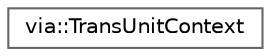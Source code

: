 digraph "Graphical Class Hierarchy"
{
 // LATEX_PDF_SIZE
  bgcolor="transparent";
  edge [fontname=Helvetica,fontsize=10,labelfontname=Helvetica,labelfontsize=10];
  node [fontname=Helvetica,fontsize=10,shape=box,height=0.2,width=0.4];
  rankdir="LR";
  Node0 [id="Node000000",label="via::TransUnitContext",height=0.2,width=0.4,color="grey40", fillcolor="white", style="filled",URL="$classvia_1_1TransUnitContext.html",tooltip=" "];
}
